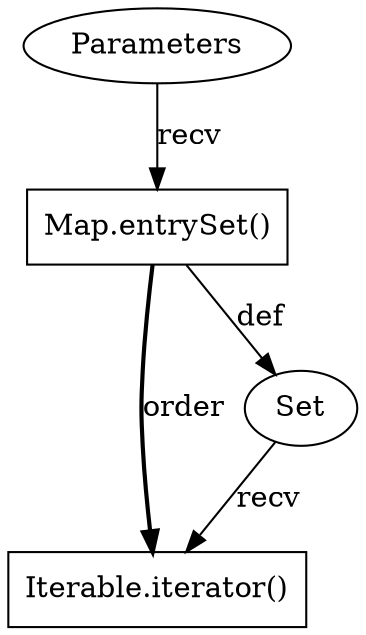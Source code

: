 digraph "AUG" {

  1 [ label="Iterable.iterator()" shape="box" ];
  2 [ label="Set" shape="ellipse" ];
  3 [ label="Map.entrySet()" shape="box" ];
  4 [ label="Parameters" shape="ellipse" ];
  3 -> 1 [ label="order" style="bold" ];
  2 -> 1 [ label="recv" style="solid" ];
  3 -> 2 [ label="def" style="solid" ];
  4 -> 3 [ label="recv" style="solid" ];
}
